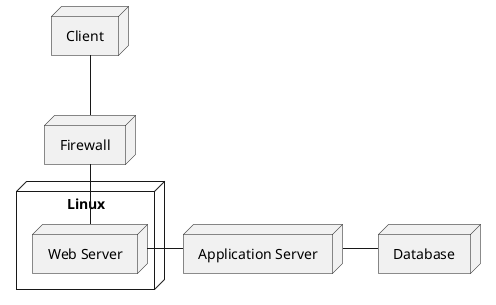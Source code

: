 @startuml

node client as "Client" 

node firewall as "Firewall" 

node linux1 as "Linux" {

node web as "Web Server" 

}

node app as "Application Server" 

node db as "Database"


client -- firewall

firewall -- web

web -right- app

app -right- db

@enduml